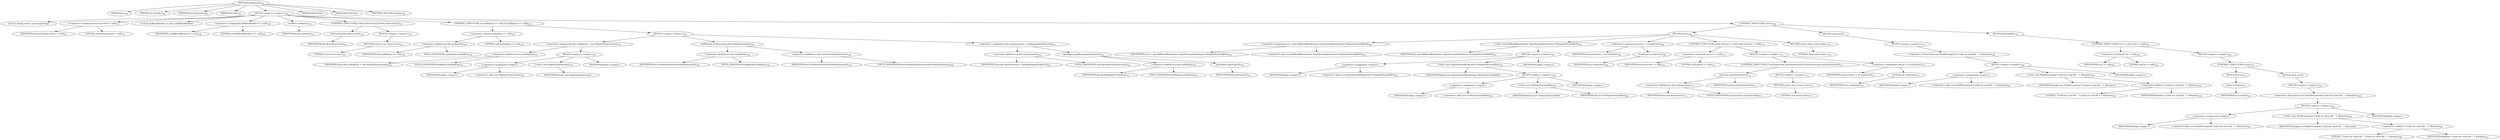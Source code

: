 digraph "isSelected" {  
"152" [label = <(METHOD,isSelected)<SUB>146</SUB>> ]
"13" [label = <(PARAM,this)<SUB>146</SUB>> ]
"153" [label = <(PARAM,File basedir)<SUB>146</SUB>> ]
"154" [label = <(PARAM,String filename)<SUB>146</SUB>> ]
"155" [label = <(PARAM,File file)<SUB>146</SUB>> ]
"156" [label = <(BLOCK,&lt;empty&gt;,&lt;empty&gt;)<SUB>146</SUB>> ]
"157" [label = <(LOCAL,String teststr: java.lang.String)> ]
"158" [label = <(&lt;operator&gt;.assignment,String teststr = null)<SUB>147</SUB>> ]
"159" [label = <(IDENTIFIER,teststr,String teststr = null)<SUB>147</SUB>> ]
"160" [label = <(LITERAL,null,String teststr = null)<SUB>147</SUB>> ]
"16" [label = <(LOCAL,BufferedReader in: java.io.BufferedReader)> ]
"161" [label = <(&lt;operator&gt;.assignment,BufferedReader in = null)<SUB>148</SUB>> ]
"162" [label = <(IDENTIFIER,in,BufferedReader in = null)<SUB>148</SUB>> ]
"163" [label = <(LITERAL,null,BufferedReader in = null)<SUB>148</SUB>> ]
"164" [label = <(validate,validate())<SUB>152</SUB>> ]
"12" [label = <(IDENTIFIER,this,validate())<SUB>152</SUB>> ]
"165" [label = <(CONTROL_STRUCTURE,if (file.isDirectory()),if (file.isDirectory()))<SUB>154</SUB>> ]
"166" [label = <(isDirectory,file.isDirectory())<SUB>154</SUB>> ]
"167" [label = <(IDENTIFIER,file,file.isDirectory())<SUB>154</SUB>> ]
"168" [label = <(BLOCK,&lt;empty&gt;,&lt;empty&gt;)<SUB>154</SUB>> ]
"169" [label = <(RETURN,return true;,return true;)<SUB>155</SUB>> ]
"170" [label = <(LITERAL,true,return true;)<SUB>155</SUB>> ]
"171" [label = <(CONTROL_STRUCTURE,if (myRegExp == null),if (myRegExp == null))<SUB>158</SUB>> ]
"172" [label = <(&lt;operator&gt;.equals,myRegExp == null)<SUB>158</SUB>> ]
"173" [label = <(&lt;operator&gt;.fieldAccess,this.myRegExp)<SUB>158</SUB>> ]
"174" [label = <(IDENTIFIER,this,myRegExp == null)<SUB>158</SUB>> ]
"175" [label = <(FIELD_IDENTIFIER,myRegExp,myRegExp)<SUB>158</SUB>> ]
"176" [label = <(LITERAL,null,myRegExp == null)<SUB>158</SUB>> ]
"177" [label = <(BLOCK,&lt;empty&gt;,&lt;empty&gt;)<SUB>158</SUB>> ]
"178" [label = <(&lt;operator&gt;.assignment,this.myRegExp = new RegularExpression())<SUB>159</SUB>> ]
"179" [label = <(&lt;operator&gt;.fieldAccess,this.myRegExp)<SUB>159</SUB>> ]
"180" [label = <(IDENTIFIER,this,this.myRegExp = new RegularExpression())<SUB>159</SUB>> ]
"181" [label = <(FIELD_IDENTIFIER,myRegExp,myRegExp)<SUB>159</SUB>> ]
"182" [label = <(BLOCK,&lt;empty&gt;,&lt;empty&gt;)<SUB>159</SUB>> ]
"183" [label = <(&lt;operator&gt;.assignment,&lt;empty&gt;)> ]
"184" [label = <(IDENTIFIER,$obj1,&lt;empty&gt;)> ]
"185" [label = <(&lt;operator&gt;.alloc,new RegularExpression())<SUB>159</SUB>> ]
"186" [label = <(&lt;init&gt;,new RegularExpression())<SUB>159</SUB>> ]
"187" [label = <(IDENTIFIER,$obj1,new RegularExpression())> ]
"188" [label = <(IDENTIFIER,$obj1,&lt;empty&gt;)> ]
"189" [label = <(setPattern,setPattern(userProvidedExpression))<SUB>160</SUB>> ]
"190" [label = <(&lt;operator&gt;.fieldAccess,this.myRegExp)<SUB>160</SUB>> ]
"191" [label = <(IDENTIFIER,this,setPattern(userProvidedExpression))<SUB>160</SUB>> ]
"192" [label = <(FIELD_IDENTIFIER,myRegExp,myRegExp)<SUB>160</SUB>> ]
"193" [label = <(&lt;operator&gt;.fieldAccess,this.userProvidedExpression)<SUB>160</SUB>> ]
"194" [label = <(IDENTIFIER,this,setPattern(userProvidedExpression))<SUB>160</SUB>> ]
"195" [label = <(FIELD_IDENTIFIER,userProvidedExpression,userProvidedExpression)<SUB>160</SUB>> ]
"196" [label = <(&lt;operator&gt;.assignment,this.myExpression = getRegexp(getProject()))<SUB>161</SUB>> ]
"197" [label = <(&lt;operator&gt;.fieldAccess,this.myExpression)<SUB>161</SUB>> ]
"198" [label = <(IDENTIFIER,this,this.myExpression = getRegexp(getProject()))<SUB>161</SUB>> ]
"199" [label = <(FIELD_IDENTIFIER,myExpression,myExpression)<SUB>161</SUB>> ]
"200" [label = <(getRegexp,getRegexp(getProject()))<SUB>161</SUB>> ]
"201" [label = <(&lt;operator&gt;.fieldAccess,this.myRegExp)<SUB>161</SUB>> ]
"202" [label = <(IDENTIFIER,this,getRegexp(getProject()))<SUB>161</SUB>> ]
"203" [label = <(FIELD_IDENTIFIER,myRegExp,myRegExp)<SUB>161</SUB>> ]
"204" [label = <(getProject,getProject())<SUB>161</SUB>> ]
"14" [label = <(IDENTIFIER,this,getProject())<SUB>161</SUB>> ]
"205" [label = <(CONTROL_STRUCTURE,try,try)<SUB>164</SUB>> ]
"206" [label = <(BLOCK,try,try)<SUB>164</SUB>> ]
"207" [label = <(&lt;operator&gt;.assignment,in = new BufferedReader(new InputStreamReader(new FileInputStream(file))))<SUB>165</SUB>> ]
"208" [label = <(IDENTIFIER,in,in = new BufferedReader(new InputStreamReader(new FileInputStream(file))))<SUB>165</SUB>> ]
"209" [label = <(&lt;operator&gt;.alloc,new BufferedReader(new InputStreamReader(new FileInputStream(file))))<SUB>165</SUB>> ]
"210" [label = <(&lt;init&gt;,new BufferedReader(new InputStreamReader(new FileInputStream(file))))<SUB>165</SUB>> ]
"15" [label = <(IDENTIFIER,in,new BufferedReader(new InputStreamReader(new FileInputStream(file))))<SUB>165</SUB>> ]
"211" [label = <(BLOCK,&lt;empty&gt;,&lt;empty&gt;)<SUB>165</SUB>> ]
"212" [label = <(&lt;operator&gt;.assignment,&lt;empty&gt;)> ]
"213" [label = <(IDENTIFIER,$obj3,&lt;empty&gt;)> ]
"214" [label = <(&lt;operator&gt;.alloc,new InputStreamReader(new FileInputStream(file)))<SUB>165</SUB>> ]
"215" [label = <(&lt;init&gt;,new InputStreamReader(new FileInputStream(file)))<SUB>165</SUB>> ]
"216" [label = <(IDENTIFIER,$obj3,new InputStreamReader(new FileInputStream(file)))> ]
"217" [label = <(BLOCK,&lt;empty&gt;,&lt;empty&gt;)<SUB>166</SUB>> ]
"218" [label = <(&lt;operator&gt;.assignment,&lt;empty&gt;)> ]
"219" [label = <(IDENTIFIER,$obj2,&lt;empty&gt;)> ]
"220" [label = <(&lt;operator&gt;.alloc,new FileInputStream(file))<SUB>166</SUB>> ]
"221" [label = <(&lt;init&gt;,new FileInputStream(file))<SUB>166</SUB>> ]
"222" [label = <(IDENTIFIER,$obj2,new FileInputStream(file))> ]
"223" [label = <(IDENTIFIER,file,new FileInputStream(file))<SUB>166</SUB>> ]
"224" [label = <(IDENTIFIER,$obj2,&lt;empty&gt;)> ]
"225" [label = <(IDENTIFIER,$obj3,&lt;empty&gt;)> ]
"226" [label = <(&lt;operator&gt;.assignment,teststr = in.readLine())<SUB>168</SUB>> ]
"227" [label = <(IDENTIFIER,teststr,teststr = in.readLine())<SUB>168</SUB>> ]
"228" [label = <(readLine,in.readLine())<SUB>168</SUB>> ]
"229" [label = <(IDENTIFIER,in,in.readLine())<SUB>168</SUB>> ]
"230" [label = <(CONTROL_STRUCTURE,while (teststr != null),while (teststr != null))<SUB>170</SUB>> ]
"231" [label = <(&lt;operator&gt;.notEquals,teststr != null)<SUB>170</SUB>> ]
"232" [label = <(IDENTIFIER,teststr,teststr != null)<SUB>170</SUB>> ]
"233" [label = <(LITERAL,null,teststr != null)<SUB>170</SUB>> ]
"234" [label = <(BLOCK,&lt;empty&gt;,&lt;empty&gt;)<SUB>170</SUB>> ]
"235" [label = <(CONTROL_STRUCTURE,if (myExpression.matches(teststr)),if (myExpression.matches(teststr)))<SUB>172</SUB>> ]
"236" [label = <(matches,matches(teststr))<SUB>172</SUB>> ]
"237" [label = <(&lt;operator&gt;.fieldAccess,this.myExpression)<SUB>172</SUB>> ]
"238" [label = <(IDENTIFIER,this,matches(teststr))<SUB>172</SUB>> ]
"239" [label = <(FIELD_IDENTIFIER,myExpression,myExpression)<SUB>172</SUB>> ]
"240" [label = <(IDENTIFIER,teststr,matches(teststr))<SUB>172</SUB>> ]
"241" [label = <(BLOCK,&lt;empty&gt;,&lt;empty&gt;)<SUB>172</SUB>> ]
"242" [label = <(RETURN,return true;,return true;)<SUB>173</SUB>> ]
"243" [label = <(LITERAL,true,return true;)<SUB>173</SUB>> ]
"244" [label = <(&lt;operator&gt;.assignment,teststr = in.readLine())<SUB>175</SUB>> ]
"245" [label = <(IDENTIFIER,teststr,teststr = in.readLine())<SUB>175</SUB>> ]
"246" [label = <(readLine,in.readLine())<SUB>175</SUB>> ]
"247" [label = <(IDENTIFIER,in,in.readLine())<SUB>175</SUB>> ]
"248" [label = <(RETURN,return false;,return false;)<SUB>178</SUB>> ]
"249" [label = <(LITERAL,false,return false;)<SUB>178</SUB>> ]
"250" [label = <(BLOCK,catch,catch)> ]
"251" [label = <(BLOCK,&lt;empty&gt;,&lt;empty&gt;)<SUB>179</SUB>> ]
"252" [label = <(&lt;operator&gt;.throw,throw new BuildException(&quot;Could not read file &quot; + filename);)<SUB>180</SUB>> ]
"253" [label = <(BLOCK,&lt;empty&gt;,&lt;empty&gt;)<SUB>180</SUB>> ]
"254" [label = <(&lt;operator&gt;.assignment,&lt;empty&gt;)> ]
"255" [label = <(IDENTIFIER,$obj5,&lt;empty&gt;)> ]
"256" [label = <(&lt;operator&gt;.alloc,new BuildException(&quot;Could not read file &quot; + filename))<SUB>180</SUB>> ]
"257" [label = <(&lt;init&gt;,new BuildException(&quot;Could not read file &quot; + filename))<SUB>180</SUB>> ]
"258" [label = <(IDENTIFIER,$obj5,new BuildException(&quot;Could not read file &quot; + filename))> ]
"259" [label = <(&lt;operator&gt;.addition,&quot;Could not read file &quot; + filename)<SUB>180</SUB>> ]
"260" [label = <(LITERAL,&quot;Could not read file &quot;,&quot;Could not read file &quot; + filename)<SUB>180</SUB>> ]
"261" [label = <(IDENTIFIER,filename,&quot;Could not read file &quot; + filename)<SUB>180</SUB>> ]
"262" [label = <(IDENTIFIER,$obj5,&lt;empty&gt;)> ]
"263" [label = <(BLOCK,finally,finally)<SUB>181</SUB>> ]
"264" [label = <(CONTROL_STRUCTURE,if (in != null),if (in != null))<SUB>182</SUB>> ]
"265" [label = <(&lt;operator&gt;.notEquals,in != null)<SUB>182</SUB>> ]
"266" [label = <(IDENTIFIER,in,in != null)<SUB>182</SUB>> ]
"267" [label = <(LITERAL,null,in != null)<SUB>182</SUB>> ]
"268" [label = <(BLOCK,&lt;empty&gt;,&lt;empty&gt;)<SUB>182</SUB>> ]
"269" [label = <(CONTROL_STRUCTURE,try,try)<SUB>183</SUB>> ]
"270" [label = <(BLOCK,try,try)<SUB>183</SUB>> ]
"271" [label = <(close,in.close())<SUB>184</SUB>> ]
"272" [label = <(IDENTIFIER,in,in.close())<SUB>184</SUB>> ]
"273" [label = <(BLOCK,catch,catch)> ]
"274" [label = <(BLOCK,&lt;empty&gt;,&lt;empty&gt;)<SUB>185</SUB>> ]
"275" [label = <(&lt;operator&gt;.throw,throw new BuildException(&quot;Could not close file &quot; + filename);)<SUB>186</SUB>> ]
"276" [label = <(BLOCK,&lt;empty&gt;,&lt;empty&gt;)<SUB>186</SUB>> ]
"277" [label = <(&lt;operator&gt;.assignment,&lt;empty&gt;)> ]
"278" [label = <(IDENTIFIER,$obj6,&lt;empty&gt;)> ]
"279" [label = <(&lt;operator&gt;.alloc,new BuildException(&quot;Could not close file &quot; + filename))<SUB>186</SUB>> ]
"280" [label = <(&lt;init&gt;,new BuildException(&quot;Could not close file &quot; + filename))<SUB>186</SUB>> ]
"281" [label = <(IDENTIFIER,$obj6,new BuildException(&quot;Could not close file &quot; + filename))> ]
"282" [label = <(&lt;operator&gt;.addition,&quot;Could not close file &quot; + filename)<SUB>186</SUB>> ]
"283" [label = <(LITERAL,&quot;Could not close file &quot;,&quot;Could not close file &quot; + filename)<SUB>186</SUB>> ]
"284" [label = <(IDENTIFIER,filename,&quot;Could not close file &quot; + filename)<SUB>187</SUB>> ]
"285" [label = <(IDENTIFIER,$obj6,&lt;empty&gt;)> ]
"286" [label = <(MODIFIER,PUBLIC)> ]
"287" [label = <(MODIFIER,VIRTUAL)> ]
"288" [label = <(METHOD_RETURN,boolean)<SUB>146</SUB>> ]
  "152" -> "13" 
  "152" -> "153" 
  "152" -> "154" 
  "152" -> "155" 
  "152" -> "156" 
  "152" -> "286" 
  "152" -> "287" 
  "152" -> "288" 
  "156" -> "157" 
  "156" -> "158" 
  "156" -> "16" 
  "156" -> "161" 
  "156" -> "164" 
  "156" -> "165" 
  "156" -> "171" 
  "156" -> "205" 
  "158" -> "159" 
  "158" -> "160" 
  "161" -> "162" 
  "161" -> "163" 
  "164" -> "12" 
  "165" -> "166" 
  "165" -> "168" 
  "166" -> "167" 
  "168" -> "169" 
  "169" -> "170" 
  "171" -> "172" 
  "171" -> "177" 
  "172" -> "173" 
  "172" -> "176" 
  "173" -> "174" 
  "173" -> "175" 
  "177" -> "178" 
  "177" -> "189" 
  "177" -> "196" 
  "178" -> "179" 
  "178" -> "182" 
  "179" -> "180" 
  "179" -> "181" 
  "182" -> "183" 
  "182" -> "186" 
  "182" -> "188" 
  "183" -> "184" 
  "183" -> "185" 
  "186" -> "187" 
  "189" -> "190" 
  "189" -> "193" 
  "190" -> "191" 
  "190" -> "192" 
  "193" -> "194" 
  "193" -> "195" 
  "196" -> "197" 
  "196" -> "200" 
  "197" -> "198" 
  "197" -> "199" 
  "200" -> "201" 
  "200" -> "204" 
  "201" -> "202" 
  "201" -> "203" 
  "204" -> "14" 
  "205" -> "206" 
  "205" -> "250" 
  "205" -> "263" 
  "206" -> "207" 
  "206" -> "210" 
  "206" -> "226" 
  "206" -> "230" 
  "206" -> "248" 
  "207" -> "208" 
  "207" -> "209" 
  "210" -> "15" 
  "210" -> "211" 
  "211" -> "212" 
  "211" -> "215" 
  "211" -> "225" 
  "212" -> "213" 
  "212" -> "214" 
  "215" -> "216" 
  "215" -> "217" 
  "217" -> "218" 
  "217" -> "221" 
  "217" -> "224" 
  "218" -> "219" 
  "218" -> "220" 
  "221" -> "222" 
  "221" -> "223" 
  "226" -> "227" 
  "226" -> "228" 
  "228" -> "229" 
  "230" -> "231" 
  "230" -> "234" 
  "231" -> "232" 
  "231" -> "233" 
  "234" -> "235" 
  "234" -> "244" 
  "235" -> "236" 
  "235" -> "241" 
  "236" -> "237" 
  "236" -> "240" 
  "237" -> "238" 
  "237" -> "239" 
  "241" -> "242" 
  "242" -> "243" 
  "244" -> "245" 
  "244" -> "246" 
  "246" -> "247" 
  "248" -> "249" 
  "250" -> "251" 
  "251" -> "252" 
  "252" -> "253" 
  "253" -> "254" 
  "253" -> "257" 
  "253" -> "262" 
  "254" -> "255" 
  "254" -> "256" 
  "257" -> "258" 
  "257" -> "259" 
  "259" -> "260" 
  "259" -> "261" 
  "263" -> "264" 
  "264" -> "265" 
  "264" -> "268" 
  "265" -> "266" 
  "265" -> "267" 
  "268" -> "269" 
  "269" -> "270" 
  "269" -> "273" 
  "270" -> "271" 
  "271" -> "272" 
  "273" -> "274" 
  "274" -> "275" 
  "275" -> "276" 
  "276" -> "277" 
  "276" -> "280" 
  "276" -> "285" 
  "277" -> "278" 
  "277" -> "279" 
  "280" -> "281" 
  "280" -> "282" 
  "282" -> "283" 
  "282" -> "284" 
}
